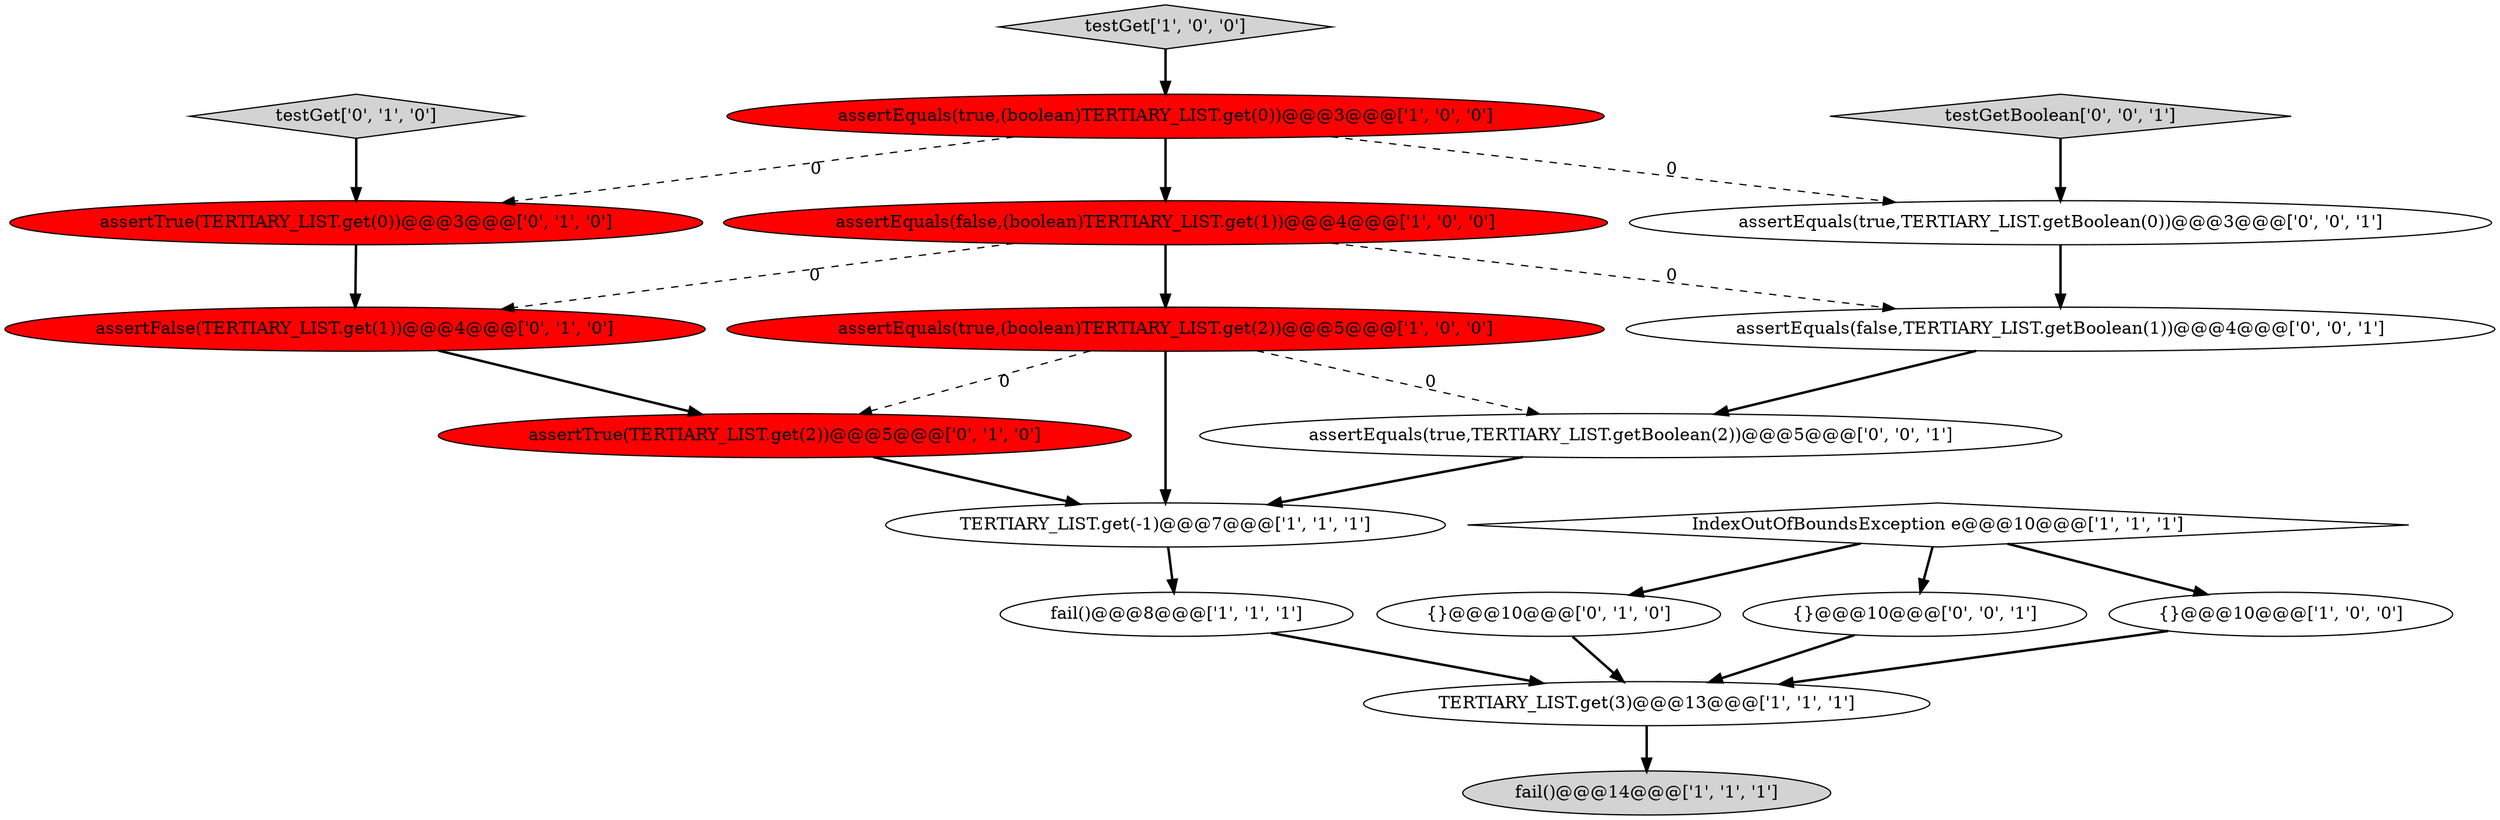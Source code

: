 digraph {
11 [style = filled, label = "testGet['0', '1', '0']", fillcolor = lightgray, shape = diamond image = "AAA0AAABBB2BBB"];
2 [style = filled, label = "{}@@@10@@@['1', '0', '0']", fillcolor = white, shape = ellipse image = "AAA0AAABBB1BBB"];
7 [style = filled, label = "assertEquals(true,(boolean)TERTIARY_LIST.get(2))@@@5@@@['1', '0', '0']", fillcolor = red, shape = ellipse image = "AAA1AAABBB1BBB"];
3 [style = filled, label = "assertEquals(true,(boolean)TERTIARY_LIST.get(0))@@@3@@@['1', '0', '0']", fillcolor = red, shape = ellipse image = "AAA1AAABBB1BBB"];
0 [style = filled, label = "fail()@@@14@@@['1', '1', '1']", fillcolor = lightgray, shape = ellipse image = "AAA0AAABBB1BBB"];
19 [style = filled, label = "assertEquals(true,TERTIARY_LIST.getBoolean(2))@@@5@@@['0', '0', '1']", fillcolor = white, shape = ellipse image = "AAA0AAABBB3BBB"];
13 [style = filled, label = "assertTrue(TERTIARY_LIST.get(2))@@@5@@@['0', '1', '0']", fillcolor = red, shape = ellipse image = "AAA1AAABBB2BBB"];
10 [style = filled, label = "assertTrue(TERTIARY_LIST.get(0))@@@3@@@['0', '1', '0']", fillcolor = red, shape = ellipse image = "AAA1AAABBB2BBB"];
5 [style = filled, label = "TERTIARY_LIST.get(-1)@@@7@@@['1', '1', '1']", fillcolor = white, shape = ellipse image = "AAA0AAABBB1BBB"];
14 [style = filled, label = "{}@@@10@@@['0', '1', '0']", fillcolor = white, shape = ellipse image = "AAA0AAABBB2BBB"];
1 [style = filled, label = "assertEquals(false,(boolean)TERTIARY_LIST.get(1))@@@4@@@['1', '0', '0']", fillcolor = red, shape = ellipse image = "AAA1AAABBB1BBB"];
4 [style = filled, label = "testGet['1', '0', '0']", fillcolor = lightgray, shape = diamond image = "AAA0AAABBB1BBB"];
6 [style = filled, label = "fail()@@@8@@@['1', '1', '1']", fillcolor = white, shape = ellipse image = "AAA0AAABBB1BBB"];
16 [style = filled, label = "{}@@@10@@@['0', '0', '1']", fillcolor = white, shape = ellipse image = "AAA0AAABBB3BBB"];
12 [style = filled, label = "assertFalse(TERTIARY_LIST.get(1))@@@4@@@['0', '1', '0']", fillcolor = red, shape = ellipse image = "AAA1AAABBB2BBB"];
15 [style = filled, label = "assertEquals(true,TERTIARY_LIST.getBoolean(0))@@@3@@@['0', '0', '1']", fillcolor = white, shape = ellipse image = "AAA0AAABBB3BBB"];
17 [style = filled, label = "assertEquals(false,TERTIARY_LIST.getBoolean(1))@@@4@@@['0', '0', '1']", fillcolor = white, shape = ellipse image = "AAA0AAABBB3BBB"];
9 [style = filled, label = "TERTIARY_LIST.get(3)@@@13@@@['1', '1', '1']", fillcolor = white, shape = ellipse image = "AAA0AAABBB1BBB"];
18 [style = filled, label = "testGetBoolean['0', '0', '1']", fillcolor = lightgray, shape = diamond image = "AAA0AAABBB3BBB"];
8 [style = filled, label = "IndexOutOfBoundsException e@@@10@@@['1', '1', '1']", fillcolor = white, shape = diamond image = "AAA0AAABBB1BBB"];
8->16 [style = bold, label=""];
4->3 [style = bold, label=""];
9->0 [style = bold, label=""];
3->1 [style = bold, label=""];
18->15 [style = bold, label=""];
8->14 [style = bold, label=""];
2->9 [style = bold, label=""];
1->7 [style = bold, label=""];
17->19 [style = bold, label=""];
19->5 [style = bold, label=""];
12->13 [style = bold, label=""];
1->12 [style = dashed, label="0"];
15->17 [style = bold, label=""];
7->5 [style = bold, label=""];
1->17 [style = dashed, label="0"];
5->6 [style = bold, label=""];
8->2 [style = bold, label=""];
7->19 [style = dashed, label="0"];
10->12 [style = bold, label=""];
11->10 [style = bold, label=""];
7->13 [style = dashed, label="0"];
13->5 [style = bold, label=""];
3->15 [style = dashed, label="0"];
14->9 [style = bold, label=""];
3->10 [style = dashed, label="0"];
6->9 [style = bold, label=""];
16->9 [style = bold, label=""];
}
